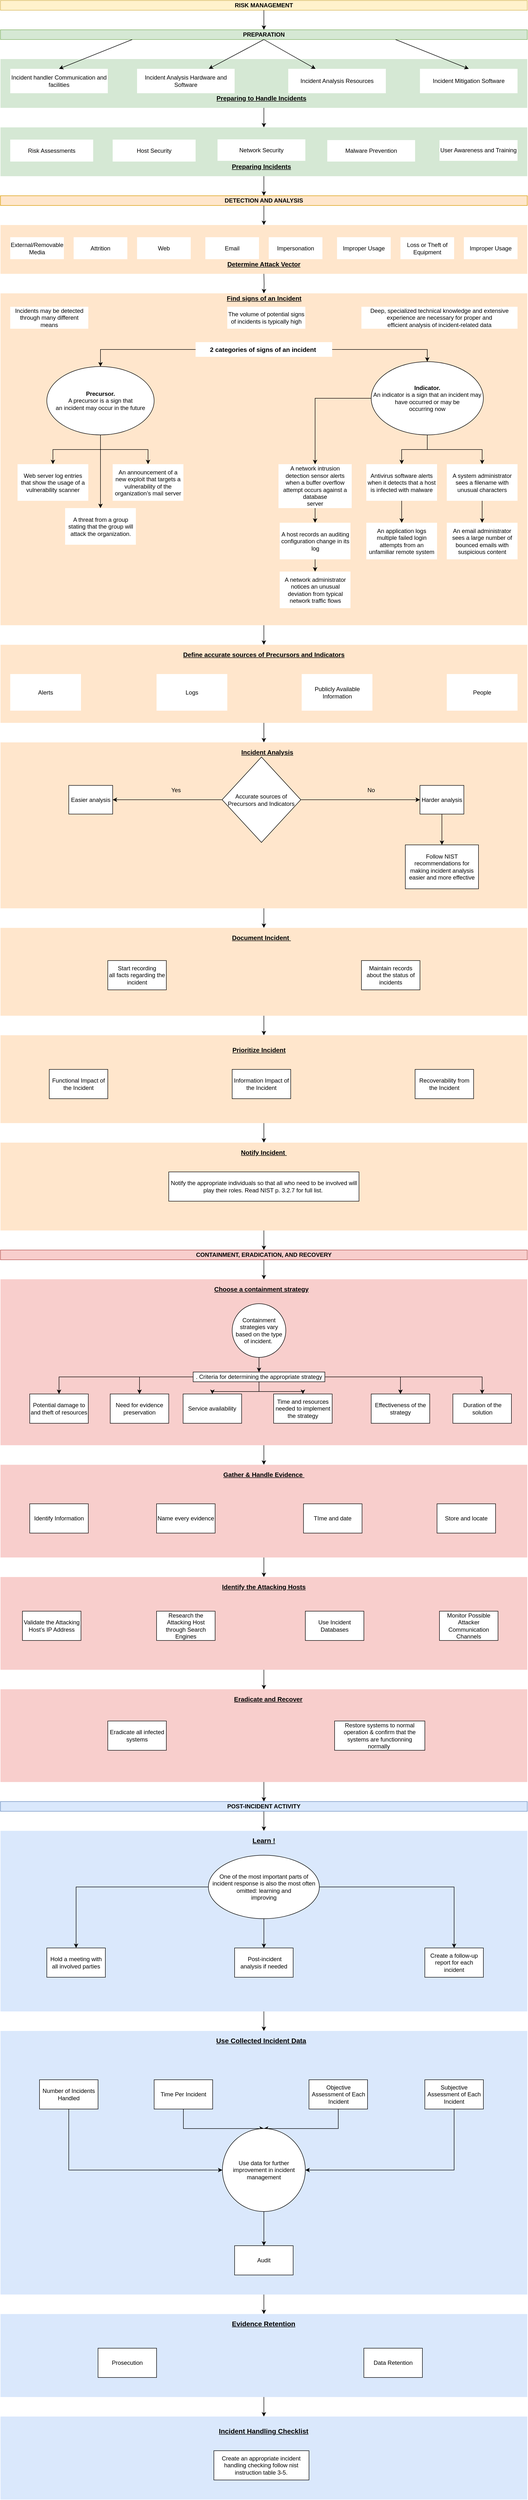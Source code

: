 <mxfile version="15.2.7" type="github" pages="2">
  <diagram id="2HpPP-bICAGdmHpTmiFh" name="Page-1">
    <mxGraphModel dx="1185" dy="635" grid="1" gridSize="10" guides="1" tooltips="1" connect="1" arrows="1" fold="1" page="1" pageScale="1" pageWidth="1169" pageHeight="827" math="0" shadow="0">
      <root>
        <mxCell id="0" />
        <mxCell id="1" parent="0" />
        <mxCell id="R-Eaw4uN9UbWOstKoqbW-2" value="&lt;b&gt;RISK MANAGEMENT&lt;/b&gt;" style="text;html=1;align=center;verticalAlign=middle;whiteSpace=wrap;rounded=0;fillColor=#fff2cc;strokeColor=#d6b656;" parent="1" vertex="1">
          <mxGeometry x="40" y="40" width="1080" height="20" as="geometry" />
        </mxCell>
        <mxCell id="R-Eaw4uN9UbWOstKoqbW-4" value="" style="endArrow=classic;html=1;exitX=0.5;exitY=1;exitDx=0;exitDy=0;entryX=0.5;entryY=0;entryDx=0;entryDy=0;" parent="1" source="R-Eaw4uN9UbWOstKoqbW-2" target="R-Eaw4uN9UbWOstKoqbW-5" edge="1">
          <mxGeometry width="50" height="50" relative="1" as="geometry">
            <mxPoint x="320" y="80" as="sourcePoint" />
            <mxPoint x="320" y="100" as="targetPoint" />
          </mxGeometry>
        </mxCell>
        <mxCell id="R-Eaw4uN9UbWOstKoqbW-5" value="&lt;b&gt;&lt;font style=&quot;font-size: 12px&quot;&gt;PREPARATION&lt;/font&gt;&lt;/b&gt;" style="text;html=1;align=center;verticalAlign=middle;whiteSpace=wrap;rounded=0;fillColor=#d5e8d4;strokeColor=#82b366;" parent="1" vertex="1">
          <mxGeometry x="40" y="100" width="1080" height="20" as="geometry" />
        </mxCell>
        <mxCell id="iwnnFERjuLGPFcT2uMJZ-8" value="" style="rounded=0;whiteSpace=wrap;html=1;strokeColor=none;fillColor=#d5e8d4;" parent="1" vertex="1">
          <mxGeometry x="40" y="160" width="1080" height="100" as="geometry" />
        </mxCell>
        <mxCell id="R-Eaw4uN9UbWOstKoqbW-8" value="Incident handler Communication and facilities" style="text;html=1;align=center;verticalAlign=middle;whiteSpace=wrap;rounded=0;fillColor=default;strokeColor=none;" parent="1" vertex="1">
          <mxGeometry x="60" y="180" width="200" height="50" as="geometry" />
        </mxCell>
        <mxCell id="R-Eaw4uN9UbWOstKoqbW-11" value="Incident Analysis Hardware and Software" style="text;html=1;align=center;verticalAlign=middle;whiteSpace=wrap;rounded=0;fillColor=default;strokeColor=none;" parent="1" vertex="1">
          <mxGeometry x="320" y="180" width="200" height="50" as="geometry" />
        </mxCell>
        <mxCell id="R-Eaw4uN9UbWOstKoqbW-12" value="Incident Analysis Resources" style="text;html=1;align=center;verticalAlign=middle;whiteSpace=wrap;rounded=0;fillColor=default;strokeColor=none;" parent="1" vertex="1">
          <mxGeometry x="630" y="180" width="200" height="50" as="geometry" />
        </mxCell>
        <mxCell id="R-Eaw4uN9UbWOstKoqbW-13" value="Incident Mitigation Software" style="text;html=1;align=center;verticalAlign=middle;whiteSpace=wrap;rounded=0;fillColor=default;strokeColor=none;" parent="1" vertex="1">
          <mxGeometry x="900" y="180" width="200" height="50" as="geometry" />
        </mxCell>
        <mxCell id="iwnnFERjuLGPFcT2uMJZ-1" value="" style="endArrow=classic;html=1;entryX=0.5;entryY=0;entryDx=0;entryDy=0;exitX=0.25;exitY=1;exitDx=0;exitDy=0;" parent="1" source="R-Eaw4uN9UbWOstKoqbW-5" target="R-Eaw4uN9UbWOstKoqbW-8" edge="1">
          <mxGeometry width="50" height="50" relative="1" as="geometry">
            <mxPoint x="110" y="122" as="sourcePoint" />
            <mxPoint x="210" y="130" as="targetPoint" />
          </mxGeometry>
        </mxCell>
        <mxCell id="iwnnFERjuLGPFcT2uMJZ-2" value="" style="endArrow=classic;html=1;exitX=0.5;exitY=1;exitDx=0;exitDy=0;" parent="1" source="R-Eaw4uN9UbWOstKoqbW-5" target="R-Eaw4uN9UbWOstKoqbW-11" edge="1">
          <mxGeometry width="50" height="50" relative="1" as="geometry">
            <mxPoint x="379.58" y="120" as="sourcePoint" />
            <mxPoint x="380" y="178" as="targetPoint" />
          </mxGeometry>
        </mxCell>
        <mxCell id="iwnnFERjuLGPFcT2uMJZ-3" value="" style="endArrow=classic;html=1;exitX=0.5;exitY=1;exitDx=0;exitDy=0;" parent="1" source="R-Eaw4uN9UbWOstKoqbW-5" target="R-Eaw4uN9UbWOstKoqbW-12" edge="1">
          <mxGeometry width="50" height="50" relative="1" as="geometry">
            <mxPoint x="580" y="140" as="sourcePoint" />
            <mxPoint x="730" y="178" as="targetPoint" />
          </mxGeometry>
        </mxCell>
        <mxCell id="iwnnFERjuLGPFcT2uMJZ-4" value="" style="endArrow=classic;html=1;exitX=0.75;exitY=1;exitDx=0;exitDy=0;entryX=0.5;entryY=0;entryDx=0;entryDy=0;" parent="1" source="R-Eaw4uN9UbWOstKoqbW-5" target="R-Eaw4uN9UbWOstKoqbW-13" edge="1">
          <mxGeometry width="50" height="50" relative="1" as="geometry">
            <mxPoint x="1049.58" y="122" as="sourcePoint" />
            <mxPoint x="1049.58" y="180" as="targetPoint" />
          </mxGeometry>
        </mxCell>
        <mxCell id="iwnnFERjuLGPFcT2uMJZ-9" value="&lt;b&gt;&lt;font style=&quot;font-size: 13px&quot;&gt;&lt;u&gt;Preparing to Handle Incidents&lt;/u&gt;&lt;/font&gt;&lt;br&gt;&lt;/b&gt;" style="text;html=1;strokeColor=none;fillColor=none;align=center;verticalAlign=middle;whiteSpace=wrap;rounded=0;" parent="1" vertex="1">
          <mxGeometry x="460" y="230" width="230" height="20" as="geometry" />
        </mxCell>
        <mxCell id="hXuzACPKQtS0b_j040UV-15" style="edgeStyle=orthogonalEdgeStyle;rounded=0;orthogonalLoop=1;jettySize=auto;html=1;" edge="1" parent="1" source="hXuzACPKQtS0b_j040UV-2" target="hXuzACPKQtS0b_j040UV-13">
          <mxGeometry relative="1" as="geometry" />
        </mxCell>
        <mxCell id="hXuzACPKQtS0b_j040UV-2" value="" style="rounded=0;whiteSpace=wrap;html=1;strokeColor=none;fillColor=#d5e8d4;" vertex="1" parent="1">
          <mxGeometry x="40" y="300" width="1080" height="100" as="geometry" />
        </mxCell>
        <mxCell id="hXuzACPKQtS0b_j040UV-3" value="" style="endArrow=classic;html=1;entryX=0.5;entryY=0;entryDx=0;entryDy=0;exitX=0.5;exitY=1;exitDx=0;exitDy=0;" edge="1" parent="1" source="iwnnFERjuLGPFcT2uMJZ-8" target="hXuzACPKQtS0b_j040UV-2">
          <mxGeometry width="50" height="50" relative="1" as="geometry">
            <mxPoint x="590" y="270" as="sourcePoint" />
            <mxPoint x="570" y="320" as="targetPoint" />
          </mxGeometry>
        </mxCell>
        <mxCell id="hXuzACPKQtS0b_j040UV-8" value="Risk Assessments" style="text;html=1;align=center;verticalAlign=middle;whiteSpace=wrap;rounded=0;fillColor=default;strokeColor=none;" vertex="1" parent="1">
          <mxGeometry x="60" y="325" width="170" height="45" as="geometry" />
        </mxCell>
        <mxCell id="hXuzACPKQtS0b_j040UV-9" value="Host Security" style="text;html=1;align=center;verticalAlign=middle;whiteSpace=wrap;rounded=0;fillColor=default;strokeColor=none;" vertex="1" parent="1">
          <mxGeometry x="270" y="325" width="170" height="45" as="geometry" />
        </mxCell>
        <mxCell id="hXuzACPKQtS0b_j040UV-10" value="Network Security" style="text;html=1;align=center;verticalAlign=middle;whiteSpace=wrap;rounded=0;fillColor=default;strokeColor=none;" vertex="1" parent="1">
          <mxGeometry x="485" y="324.5" width="180" height="44" as="geometry" />
        </mxCell>
        <mxCell id="hXuzACPKQtS0b_j040UV-11" value="Malware Prevention" style="text;html=1;align=center;verticalAlign=middle;whiteSpace=wrap;rounded=0;fillColor=default;strokeColor=none;" vertex="1" parent="1">
          <mxGeometry x="710" y="326" width="180" height="44" as="geometry" />
        </mxCell>
        <mxCell id="hXuzACPKQtS0b_j040UV-12" value="User Awareness and Training" style="text;html=1;align=center;verticalAlign=middle;whiteSpace=wrap;rounded=0;fillColor=default;strokeColor=none;" vertex="1" parent="1">
          <mxGeometry x="940" y="326" width="160" height="42.5" as="geometry" />
        </mxCell>
        <mxCell id="hXuzACPKQtS0b_j040UV-16" value="" style="edgeStyle=orthogonalEdgeStyle;rounded=0;orthogonalLoop=1;jettySize=auto;html=1;" edge="1" parent="1" source="hXuzACPKQtS0b_j040UV-13" target="hXuzACPKQtS0b_j040UV-14">
          <mxGeometry relative="1" as="geometry" />
        </mxCell>
        <mxCell id="hXuzACPKQtS0b_j040UV-13" value="&lt;b&gt;&lt;font style=&quot;font-size: 12px&quot;&gt;DETECTION AND ANALYSIS&lt;/font&gt;&lt;/b&gt;" style="text;html=1;align=center;verticalAlign=middle;whiteSpace=wrap;rounded=0;fillColor=#ffe6cc;strokeColor=#d79b00;" vertex="1" parent="1">
          <mxGeometry x="40" y="440" width="1080" height="20" as="geometry" />
        </mxCell>
        <mxCell id="hXuzACPKQtS0b_j040UV-17" value="&lt;b&gt;&lt;font style=&quot;font-size: 13px&quot;&gt;&lt;u&gt;Preparing Incidents&lt;/u&gt;&lt;/font&gt;&lt;br&gt;&lt;/b&gt;" style="text;html=1;strokeColor=none;fillColor=none;align=center;verticalAlign=middle;whiteSpace=wrap;rounded=0;" vertex="1" parent="1">
          <mxGeometry x="460" y="370" width="230" height="20" as="geometry" />
        </mxCell>
        <mxCell id="hXuzACPKQtS0b_j040UV-14" value="" style="rounded=0;whiteSpace=wrap;html=1;strokeColor=none;fillColor=#ffe6cc;" vertex="1" parent="1">
          <mxGeometry x="40" y="500" width="1080" height="100" as="geometry" />
        </mxCell>
        <mxCell id="hXuzACPKQtS0b_j040UV-18" value="&lt;b&gt;&lt;u&gt;&lt;font style=&quot;font-size: 13px&quot;&gt;Determine Attack Vector&lt;/font&gt;&lt;/u&gt;&lt;/b&gt;" style="text;html=1;strokeColor=none;fillColor=none;align=center;verticalAlign=middle;whiteSpace=wrap;rounded=0;" vertex="1" parent="1">
          <mxGeometry x="496.25" y="570" width="167.5" height="20" as="geometry" />
        </mxCell>
        <mxCell id="hXuzACPKQtS0b_j040UV-19" value="External/Removable Media" style="text;html=1;align=center;verticalAlign=middle;whiteSpace=wrap;rounded=0;fillColor=default;strokeColor=none;" vertex="1" parent="1">
          <mxGeometry x="60" y="525" width="110" height="45" as="geometry" />
        </mxCell>
        <mxCell id="hXuzACPKQtS0b_j040UV-20" value="Attrition" style="text;html=1;align=center;verticalAlign=middle;whiteSpace=wrap;rounded=0;fillColor=default;strokeColor=none;" vertex="1" parent="1">
          <mxGeometry x="190" y="525" width="110" height="45" as="geometry" />
        </mxCell>
        <mxCell id="hXuzACPKQtS0b_j040UV-21" value="Web" style="text;html=1;align=center;verticalAlign=middle;whiteSpace=wrap;rounded=0;fillColor=default;strokeColor=none;" vertex="1" parent="1">
          <mxGeometry x="320" y="525" width="110" height="45" as="geometry" />
        </mxCell>
        <mxCell id="hXuzACPKQtS0b_j040UV-22" value="Email" style="text;html=1;align=center;verticalAlign=middle;whiteSpace=wrap;rounded=0;fillColor=default;strokeColor=none;" vertex="1" parent="1">
          <mxGeometry x="460" y="525" width="110" height="45" as="geometry" />
        </mxCell>
        <mxCell id="hXuzACPKQtS0b_j040UV-23" value="Impersonation" style="text;html=1;align=center;verticalAlign=middle;whiteSpace=wrap;rounded=0;fillColor=default;strokeColor=none;" vertex="1" parent="1">
          <mxGeometry x="590" y="525" width="110" height="45" as="geometry" />
        </mxCell>
        <mxCell id="hXuzACPKQtS0b_j040UV-24" value="Improper Usage" style="text;html=1;align=center;verticalAlign=middle;whiteSpace=wrap;rounded=0;fillColor=default;strokeColor=none;" vertex="1" parent="1">
          <mxGeometry x="730" y="525" width="110" height="45" as="geometry" />
        </mxCell>
        <mxCell id="hXuzACPKQtS0b_j040UV-25" value="Loss or Theft of Equipment" style="text;html=1;align=center;verticalAlign=middle;whiteSpace=wrap;rounded=0;fillColor=default;strokeColor=none;" vertex="1" parent="1">
          <mxGeometry x="860" y="525" width="110" height="45" as="geometry" />
        </mxCell>
        <mxCell id="hXuzACPKQtS0b_j040UV-26" value="Improper Usage" style="text;html=1;align=center;verticalAlign=middle;whiteSpace=wrap;rounded=0;fillColor=default;strokeColor=none;" vertex="1" parent="1">
          <mxGeometry x="990" y="525" width="110" height="45" as="geometry" />
        </mxCell>
        <mxCell id="hXuzACPKQtS0b_j040UV-66" value="" style="edgeStyle=orthogonalEdgeStyle;rounded=0;orthogonalLoop=1;jettySize=auto;html=1;" edge="1" parent="1" source="hXuzACPKQtS0b_j040UV-27" target="hXuzACPKQtS0b_j040UV-62">
          <mxGeometry relative="1" as="geometry" />
        </mxCell>
        <mxCell id="hXuzACPKQtS0b_j040UV-27" value="" style="rounded=0;whiteSpace=wrap;html=1;strokeColor=none;fillColor=#ffe6cc;" vertex="1" parent="1">
          <mxGeometry x="40" y="640" width="1080" height="680" as="geometry" />
        </mxCell>
        <mxCell id="hXuzACPKQtS0b_j040UV-29" style="edgeStyle=orthogonalEdgeStyle;rounded=0;orthogonalLoop=1;jettySize=auto;html=1;entryX=0.5;entryY=0;entryDx=0;entryDy=0;" edge="1" parent="1" target="hXuzACPKQtS0b_j040UV-27">
          <mxGeometry relative="1" as="geometry">
            <mxPoint x="580" y="600" as="sourcePoint" />
            <mxPoint x="590" y="450" as="targetPoint" />
          </mxGeometry>
        </mxCell>
        <mxCell id="hXuzACPKQtS0b_j040UV-30" value="&lt;b&gt;&lt;u&gt;&lt;font style=&quot;font-size: 13px&quot;&gt;Find signs of an Incident&lt;/font&gt;&lt;/u&gt;&lt;/b&gt;" style="text;html=1;strokeColor=none;fillColor=none;align=center;verticalAlign=middle;whiteSpace=wrap;rounded=0;" vertex="1" parent="1">
          <mxGeometry x="498.75" y="640" width="162.5" height="20" as="geometry" />
        </mxCell>
        <mxCell id="hXuzACPKQtS0b_j040UV-31" value="Incidents may be detected through many different means" style="text;html=1;align=center;verticalAlign=middle;whiteSpace=wrap;rounded=0;fillColor=default;strokeColor=none;" vertex="1" parent="1">
          <mxGeometry x="60" y="667.5" width="160" height="45" as="geometry" />
        </mxCell>
        <mxCell id="hXuzACPKQtS0b_j040UV-32" value="The volume of potential signs of incidents is typically high" style="text;html=1;align=center;verticalAlign=middle;whiteSpace=wrap;rounded=0;fillColor=default;strokeColor=none;" vertex="1" parent="1">
          <mxGeometry x="505" y="667.5" width="160" height="45" as="geometry" />
        </mxCell>
        <mxCell id="hXuzACPKQtS0b_j040UV-33" value="Deep, specialized technical knowledge and extensive experience are necessary for proper and&lt;br/&gt;efficient analysis of incident-related data" style="text;html=1;align=center;verticalAlign=middle;whiteSpace=wrap;rounded=0;fillColor=default;strokeColor=none;" vertex="1" parent="1">
          <mxGeometry x="780" y="667.5" width="320" height="45" as="geometry" />
        </mxCell>
        <mxCell id="hXuzACPKQtS0b_j040UV-41" style="edgeStyle=orthogonalEdgeStyle;rounded=0;orthogonalLoop=1;jettySize=auto;html=1;" edge="1" parent="1" source="hXuzACPKQtS0b_j040UV-34" target="hXuzACPKQtS0b_j040UV-40">
          <mxGeometry relative="1" as="geometry" />
        </mxCell>
        <mxCell id="hXuzACPKQtS0b_j040UV-44" style="edgeStyle=orthogonalEdgeStyle;rounded=0;orthogonalLoop=1;jettySize=auto;html=1;entryX=0.5;entryY=0;entryDx=0;entryDy=0;" edge="1" parent="1" source="hXuzACPKQtS0b_j040UV-34" target="hXuzACPKQtS0b_j040UV-42">
          <mxGeometry relative="1" as="geometry" />
        </mxCell>
        <mxCell id="hXuzACPKQtS0b_j040UV-45" style="edgeStyle=orthogonalEdgeStyle;rounded=0;orthogonalLoop=1;jettySize=auto;html=1;" edge="1" parent="1" source="hXuzACPKQtS0b_j040UV-34" target="hXuzACPKQtS0b_j040UV-43">
          <mxGeometry relative="1" as="geometry" />
        </mxCell>
        <mxCell id="hXuzACPKQtS0b_j040UV-34" value="&lt;b&gt;Precursor. &lt;br&gt;&lt;/b&gt;A precursor is a sign that&lt;br&gt;an incident may occur in the future" style="ellipse;whiteSpace=wrap;html=1;" vertex="1" parent="1">
          <mxGeometry x="135" y="790" width="220" height="140" as="geometry" />
        </mxCell>
        <mxCell id="hXuzACPKQtS0b_j040UV-47" style="edgeStyle=orthogonalEdgeStyle;rounded=0;orthogonalLoop=1;jettySize=auto;html=1;entryX=0.5;entryY=0;entryDx=0;entryDy=0;" edge="1" parent="1" source="hXuzACPKQtS0b_j040UV-35" target="hXuzACPKQtS0b_j040UV-46">
          <mxGeometry relative="1" as="geometry" />
        </mxCell>
        <mxCell id="hXuzACPKQtS0b_j040UV-52" style="edgeStyle=orthogonalEdgeStyle;rounded=0;orthogonalLoop=1;jettySize=auto;html=1;entryX=0.5;entryY=0;entryDx=0;entryDy=0;" edge="1" parent="1" source="hXuzACPKQtS0b_j040UV-35" target="hXuzACPKQtS0b_j040UV-48">
          <mxGeometry relative="1" as="geometry" />
        </mxCell>
        <mxCell id="hXuzACPKQtS0b_j040UV-53" style="edgeStyle=orthogonalEdgeStyle;rounded=0;orthogonalLoop=1;jettySize=auto;html=1;entryX=0.5;entryY=0;entryDx=0;entryDy=0;" edge="1" parent="1" source="hXuzACPKQtS0b_j040UV-35" target="hXuzACPKQtS0b_j040UV-50">
          <mxGeometry relative="1" as="geometry" />
        </mxCell>
        <mxCell id="hXuzACPKQtS0b_j040UV-55" style="edgeStyle=orthogonalEdgeStyle;rounded=0;orthogonalLoop=1;jettySize=auto;html=1;entryX=0.5;entryY=0;entryDx=0;entryDy=0;startArrow=none;" edge="1" parent="1" source="hXuzACPKQtS0b_j040UV-46" target="hXuzACPKQtS0b_j040UV-51">
          <mxGeometry relative="1" as="geometry" />
        </mxCell>
        <mxCell id="hXuzACPKQtS0b_j040UV-35" value="&lt;b&gt;Indicator.&lt;/b&gt; &lt;br&gt;An indicator is a sign that an incident may have occurred or may be&lt;br&gt;occurring now" style="ellipse;whiteSpace=wrap;html=1;" vertex="1" parent="1">
          <mxGeometry x="800" y="780" width="230" height="150" as="geometry" />
        </mxCell>
        <mxCell id="hXuzACPKQtS0b_j040UV-38" style="edgeStyle=orthogonalEdgeStyle;rounded=0;orthogonalLoop=1;jettySize=auto;html=1;" edge="1" parent="1" source="hXuzACPKQtS0b_j040UV-37" target="hXuzACPKQtS0b_j040UV-34">
          <mxGeometry relative="1" as="geometry" />
        </mxCell>
        <mxCell id="hXuzACPKQtS0b_j040UV-39" style="edgeStyle=orthogonalEdgeStyle;rounded=0;orthogonalLoop=1;jettySize=auto;html=1;entryX=0.5;entryY=0;entryDx=0;entryDy=0;" edge="1" parent="1" source="hXuzACPKQtS0b_j040UV-37" target="hXuzACPKQtS0b_j040UV-35">
          <mxGeometry relative="1" as="geometry" />
        </mxCell>
        <mxCell id="hXuzACPKQtS0b_j040UV-37" value="&lt;b&gt;&lt;font style=&quot;font-size: 13px&quot;&gt;2 categories of signs of an incident&amp;nbsp;&lt;/font&gt;&lt;/b&gt;" style="text;html=1;strokeColor=none;fillColor=default;align=center;verticalAlign=middle;whiteSpace=wrap;rounded=0;" vertex="1" parent="1">
          <mxGeometry x="440" y="740" width="280" height="30" as="geometry" />
        </mxCell>
        <mxCell id="hXuzACPKQtS0b_j040UV-40" value="Web server log entries that show the usage of a vulnerability scanner" style="rounded=0;whiteSpace=wrap;html=1;fillColor=default;strokeColor=none;" vertex="1" parent="1">
          <mxGeometry x="75" y="990" width="145" height="75" as="geometry" />
        </mxCell>
        <mxCell id="hXuzACPKQtS0b_j040UV-42" value="An announcement of a new exploit that targets a vulnerability of the organization’s mail server" style="rounded=0;whiteSpace=wrap;html=1;fillColor=default;strokeColor=none;" vertex="1" parent="1">
          <mxGeometry x="270" y="990" width="145" height="75" as="geometry" />
        </mxCell>
        <mxCell id="hXuzACPKQtS0b_j040UV-43" value="A threat from a group stating that the group will attack the organization." style="rounded=0;whiteSpace=wrap;html=1;fillColor=default;strokeColor=none;" vertex="1" parent="1">
          <mxGeometry x="172.5" y="1080" width="145" height="75" as="geometry" />
        </mxCell>
        <mxCell id="hXuzACPKQtS0b_j040UV-60" value="" style="edgeStyle=orthogonalEdgeStyle;rounded=0;orthogonalLoop=1;jettySize=auto;html=1;" edge="1" parent="1" source="hXuzACPKQtS0b_j040UV-48" target="hXuzACPKQtS0b_j040UV-49">
          <mxGeometry relative="1" as="geometry" />
        </mxCell>
        <mxCell id="hXuzACPKQtS0b_j040UV-48" value="Antivirus software alerts when it detects that a host is infected with malware" style="rounded=0;whiteSpace=wrap;html=1;fillColor=default;strokeColor=none;" vertex="1" parent="1">
          <mxGeometry x="790" y="990" width="145" height="75" as="geometry" />
        </mxCell>
        <mxCell id="hXuzACPKQtS0b_j040UV-49" value="An application logs multiple failed login attempts from an unfamiliar remote system" style="rounded=0;whiteSpace=wrap;html=1;fillColor=default;strokeColor=none;" vertex="1" parent="1">
          <mxGeometry x="790" y="1110" width="145" height="75" as="geometry" />
        </mxCell>
        <mxCell id="hXuzACPKQtS0b_j040UV-61" value="" style="edgeStyle=orthogonalEdgeStyle;rounded=0;orthogonalLoop=1;jettySize=auto;html=1;" edge="1" parent="1" source="hXuzACPKQtS0b_j040UV-50" target="hXuzACPKQtS0b_j040UV-57">
          <mxGeometry relative="1" as="geometry" />
        </mxCell>
        <mxCell id="hXuzACPKQtS0b_j040UV-50" value="A system administrator sees a filename with unusual characters" style="rounded=0;whiteSpace=wrap;html=1;fillColor=default;strokeColor=none;" vertex="1" parent="1">
          <mxGeometry x="955" y="990" width="145" height="75" as="geometry" />
        </mxCell>
        <mxCell id="hXuzACPKQtS0b_j040UV-59" value="" style="edgeStyle=orthogonalEdgeStyle;rounded=0;orthogonalLoop=1;jettySize=auto;html=1;" edge="1" parent="1" source="hXuzACPKQtS0b_j040UV-51" target="hXuzACPKQtS0b_j040UV-58">
          <mxGeometry relative="1" as="geometry" />
        </mxCell>
        <mxCell id="hXuzACPKQtS0b_j040UV-51" value="A host records an auditing configuration change in its log" style="rounded=0;whiteSpace=wrap;html=1;fillColor=default;strokeColor=none;" vertex="1" parent="1">
          <mxGeometry x="612.5" y="1110" width="145" height="75" as="geometry" />
        </mxCell>
        <mxCell id="hXuzACPKQtS0b_j040UV-46" value="A network intrusion detection sensor alerts when a buffer overflow attempt occurs against a database&lt;br/&gt;server" style="rounded=0;whiteSpace=wrap;html=1;fillColor=default;strokeColor=none;" vertex="1" parent="1">
          <mxGeometry x="610" y="990" width="150" height="90" as="geometry" />
        </mxCell>
        <mxCell id="hXuzACPKQtS0b_j040UV-56" value="" style="edgeStyle=orthogonalEdgeStyle;rounded=0;orthogonalLoop=1;jettySize=auto;html=1;entryX=0.5;entryY=0;entryDx=0;entryDy=0;endArrow=none;" edge="1" parent="1" source="hXuzACPKQtS0b_j040UV-35" target="hXuzACPKQtS0b_j040UV-46">
          <mxGeometry relative="1" as="geometry">
            <mxPoint x="800" y="855" as="sourcePoint" />
            <mxPoint x="682.5" y="1100" as="targetPoint" />
          </mxGeometry>
        </mxCell>
        <mxCell id="hXuzACPKQtS0b_j040UV-57" value="An email administrator sees a large number of bounced emails with suspicious content" style="rounded=0;whiteSpace=wrap;html=1;fillColor=default;strokeColor=none;" vertex="1" parent="1">
          <mxGeometry x="955" y="1110" width="145" height="75" as="geometry" />
        </mxCell>
        <mxCell id="hXuzACPKQtS0b_j040UV-58" value="A network administrator notices an unusual deviation from typical network traffic flows" style="rounded=0;whiteSpace=wrap;html=1;fillColor=default;strokeColor=none;" vertex="1" parent="1">
          <mxGeometry x="612.5" y="1210" width="145" height="75" as="geometry" />
        </mxCell>
        <mxCell id="hXuzACPKQtS0b_j040UV-72" value="" style="edgeStyle=orthogonalEdgeStyle;rounded=0;orthogonalLoop=1;jettySize=auto;html=1;" edge="1" parent="1" source="hXuzACPKQtS0b_j040UV-62" target="hXuzACPKQtS0b_j040UV-71">
          <mxGeometry relative="1" as="geometry" />
        </mxCell>
        <mxCell id="hXuzACPKQtS0b_j040UV-62" value="" style="rounded=0;whiteSpace=wrap;html=1;strokeColor=none;fillColor=#ffe6cc;" vertex="1" parent="1">
          <mxGeometry x="40" y="1360" width="1080" height="160" as="geometry" />
        </mxCell>
        <mxCell id="hXuzACPKQtS0b_j040UV-63" value="&lt;b&gt;&lt;font style=&quot;font-size: 13px&quot;&gt;&lt;u&gt;Define accurate sources of Precursors and Indicators&lt;/u&gt;&lt;/font&gt;&lt;/b&gt;" style="text;html=1;strokeColor=none;fillColor=none;align=center;verticalAlign=middle;whiteSpace=wrap;rounded=0;" vertex="1" parent="1">
          <mxGeometry x="407.19" y="1370" width="345.62" height="20" as="geometry" />
        </mxCell>
        <mxCell id="hXuzACPKQtS0b_j040UV-67" value="Alerts" style="rounded=0;whiteSpace=wrap;html=1;fillColor=default;strokeColor=none;" vertex="1" parent="1">
          <mxGeometry x="60" y="1420" width="145" height="75" as="geometry" />
        </mxCell>
        <mxCell id="hXuzACPKQtS0b_j040UV-68" value="Logs" style="rounded=0;whiteSpace=wrap;html=1;fillColor=default;strokeColor=none;" vertex="1" parent="1">
          <mxGeometry x="360" y="1420" width="145" height="75" as="geometry" />
        </mxCell>
        <mxCell id="hXuzACPKQtS0b_j040UV-69" value="Publicly Available Information" style="rounded=0;whiteSpace=wrap;html=1;fillColor=default;strokeColor=none;" vertex="1" parent="1">
          <mxGeometry x="657.5" y="1420" width="145" height="75" as="geometry" />
        </mxCell>
        <mxCell id="hXuzACPKQtS0b_j040UV-70" value="People" style="rounded=0;whiteSpace=wrap;html=1;fillColor=default;strokeColor=none;" vertex="1" parent="1">
          <mxGeometry x="955" y="1420" width="145" height="75" as="geometry" />
        </mxCell>
        <mxCell id="hXuzACPKQtS0b_j040UV-94" value="" style="edgeStyle=orthogonalEdgeStyle;rounded=0;orthogonalLoop=1;jettySize=auto;html=1;" edge="1" parent="1" source="hXuzACPKQtS0b_j040UV-71" target="hXuzACPKQtS0b_j040UV-88">
          <mxGeometry relative="1" as="geometry" />
        </mxCell>
        <mxCell id="hXuzACPKQtS0b_j040UV-71" value="" style="rounded=0;whiteSpace=wrap;html=1;strokeColor=none;fillColor=#ffe6cc;" vertex="1" parent="1">
          <mxGeometry x="40" y="1560" width="1080" height="340" as="geometry" />
        </mxCell>
        <mxCell id="hXuzACPKQtS0b_j040UV-73" value="&lt;span style=&quot;font-size: 13px&quot;&gt;&lt;b&gt;&lt;u&gt;Incident Analysis&lt;/u&gt;&lt;/b&gt;&lt;/span&gt;" style="text;html=1;strokeColor=none;fillColor=none;align=center;verticalAlign=middle;whiteSpace=wrap;rounded=0;" vertex="1" parent="1">
          <mxGeometry x="414.38" y="1570" width="345.62" height="20" as="geometry" />
        </mxCell>
        <mxCell id="hXuzACPKQtS0b_j040UV-75" value="Easier analysis" style="rounded=0;whiteSpace=wrap;html=1;fillColor=default;" vertex="1" parent="1">
          <mxGeometry x="180" y="1648.13" width="90" height="58.75" as="geometry" />
        </mxCell>
        <mxCell id="hXuzACPKQtS0b_j040UV-78" style="edgeStyle=orthogonalEdgeStyle;rounded=0;orthogonalLoop=1;jettySize=auto;html=1;" edge="1" parent="1" source="hXuzACPKQtS0b_j040UV-77" target="hXuzACPKQtS0b_j040UV-75">
          <mxGeometry relative="1" as="geometry" />
        </mxCell>
        <mxCell id="hXuzACPKQtS0b_j040UV-82" style="edgeStyle=orthogonalEdgeStyle;rounded=0;orthogonalLoop=1;jettySize=auto;html=1;entryX=0;entryY=0.5;entryDx=0;entryDy=0;" edge="1" parent="1" source="hXuzACPKQtS0b_j040UV-77" target="hXuzACPKQtS0b_j040UV-79">
          <mxGeometry relative="1" as="geometry" />
        </mxCell>
        <mxCell id="hXuzACPKQtS0b_j040UV-77" value="Accurate sources of Precursors and Indicators" style="rhombus;whiteSpace=wrap;html=1;fillColor=default;" vertex="1" parent="1">
          <mxGeometry x="494.29" y="1590" width="161.41" height="175" as="geometry" />
        </mxCell>
        <mxCell id="hXuzACPKQtS0b_j040UV-86" value="" style="edgeStyle=orthogonalEdgeStyle;rounded=0;orthogonalLoop=1;jettySize=auto;html=1;" edge="1" parent="1" source="hXuzACPKQtS0b_j040UV-79" target="hXuzACPKQtS0b_j040UV-85">
          <mxGeometry relative="1" as="geometry" />
        </mxCell>
        <mxCell id="hXuzACPKQtS0b_j040UV-79" value="Harder analysis" style="rounded=0;whiteSpace=wrap;html=1;fillColor=default;" vertex="1" parent="1">
          <mxGeometry x="900" y="1648.13" width="90" height="58.75" as="geometry" />
        </mxCell>
        <mxCell id="hXuzACPKQtS0b_j040UV-83" value="Yes" style="text;html=1;strokeColor=none;fillColor=none;align=center;verticalAlign=middle;whiteSpace=wrap;rounded=0;" vertex="1" parent="1">
          <mxGeometry x="380" y="1648.13" width="40" height="20" as="geometry" />
        </mxCell>
        <mxCell id="hXuzACPKQtS0b_j040UV-84" value="No" style="text;html=1;strokeColor=none;fillColor=none;align=center;verticalAlign=middle;whiteSpace=wrap;rounded=0;" vertex="1" parent="1">
          <mxGeometry x="780" y="1648.13" width="40" height="20" as="geometry" />
        </mxCell>
        <mxCell id="hXuzACPKQtS0b_j040UV-85" value="Follow NIST recommendations for making incident analysis easier and more effective" style="rounded=0;whiteSpace=wrap;html=1;fillColor=default;" vertex="1" parent="1">
          <mxGeometry x="870" y="1770" width="150" height="90" as="geometry" />
        </mxCell>
        <mxCell id="hXuzACPKQtS0b_j040UV-96" value="" style="edgeStyle=orthogonalEdgeStyle;rounded=0;orthogonalLoop=1;jettySize=auto;html=1;" edge="1" parent="1" source="hXuzACPKQtS0b_j040UV-88" target="hXuzACPKQtS0b_j040UV-95">
          <mxGeometry relative="1" as="geometry" />
        </mxCell>
        <mxCell id="hXuzACPKQtS0b_j040UV-88" value="" style="rounded=0;whiteSpace=wrap;html=1;strokeColor=none;fillColor=#ffe6cc;" vertex="1" parent="1">
          <mxGeometry x="40" y="1940" width="1080" height="180" as="geometry" />
        </mxCell>
        <mxCell id="hXuzACPKQtS0b_j040UV-89" value="&lt;span style=&quot;font-size: 13px&quot;&gt;&lt;b&gt;&lt;u&gt;Document Incident&amp;nbsp;&lt;/u&gt;&lt;/b&gt;&lt;/span&gt;" style="text;html=1;strokeColor=none;fillColor=none;align=center;verticalAlign=middle;whiteSpace=wrap;rounded=0;" vertex="1" parent="1">
          <mxGeometry x="402.18" y="1950" width="345.62" height="20" as="geometry" />
        </mxCell>
        <mxCell id="hXuzACPKQtS0b_j040UV-105" value="" style="edgeStyle=orthogonalEdgeStyle;rounded=0;orthogonalLoop=1;jettySize=auto;html=1;" edge="1" parent="1" source="hXuzACPKQtS0b_j040UV-95" target="hXuzACPKQtS0b_j040UV-104">
          <mxGeometry relative="1" as="geometry" />
        </mxCell>
        <mxCell id="hXuzACPKQtS0b_j040UV-95" value="" style="rounded=0;whiteSpace=wrap;html=1;strokeColor=none;fillColor=#ffe6cc;" vertex="1" parent="1">
          <mxGeometry x="40" y="2160" width="1080" height="180" as="geometry" />
        </mxCell>
        <mxCell id="hXuzACPKQtS0b_j040UV-98" value="Functional Impact of the Incident" style="rounded=0;whiteSpace=wrap;html=1;fillColor=default;" vertex="1" parent="1">
          <mxGeometry x="140" y="2230" width="120" height="60" as="geometry" />
        </mxCell>
        <mxCell id="hXuzACPKQtS0b_j040UV-99" value="Information Impact of the Incident" style="rounded=0;whiteSpace=wrap;html=1;fillColor=default;" vertex="1" parent="1">
          <mxGeometry x="515" y="2230" width="120" height="60" as="geometry" />
        </mxCell>
        <mxCell id="hXuzACPKQtS0b_j040UV-100" value="Recoverability from the Incident" style="rounded=0;whiteSpace=wrap;html=1;fillColor=default;" vertex="1" parent="1">
          <mxGeometry x="890" y="2230" width="120" height="60" as="geometry" />
        </mxCell>
        <mxCell id="hXuzACPKQtS0b_j040UV-102" value="Start recording&lt;br/&gt;all facts regarding the incident" style="rounded=0;whiteSpace=wrap;html=1;fillColor=default;" vertex="1" parent="1">
          <mxGeometry x="260" y="2007" width="120" height="60" as="geometry" />
        </mxCell>
        <mxCell id="hXuzACPKQtS0b_j040UV-103" value="Maintain records about the status of incidents" style="rounded=0;whiteSpace=wrap;html=1;fillColor=default;" vertex="1" parent="1">
          <mxGeometry x="780" y="2007" width="120" height="60" as="geometry" />
        </mxCell>
        <mxCell id="hXuzACPKQtS0b_j040UV-110" value="" style="edgeStyle=orthogonalEdgeStyle;rounded=0;orthogonalLoop=1;jettySize=auto;html=1;" edge="1" parent="1" source="hXuzACPKQtS0b_j040UV-104" target="hXuzACPKQtS0b_j040UV-109">
          <mxGeometry relative="1" as="geometry" />
        </mxCell>
        <mxCell id="hXuzACPKQtS0b_j040UV-104" value="" style="rounded=0;whiteSpace=wrap;html=1;strokeColor=none;fillColor=#ffe6cc;" vertex="1" parent="1">
          <mxGeometry x="40" y="2380" width="1080" height="180" as="geometry" />
        </mxCell>
        <mxCell id="hXuzACPKQtS0b_j040UV-106" value="&lt;span style=&quot;font-size: 13px&quot;&gt;&lt;b&gt;&lt;u&gt;Prioritize Incident&lt;/u&gt;&lt;/b&gt;&lt;/span&gt;" style="text;html=1;strokeColor=none;fillColor=none;align=center;verticalAlign=middle;whiteSpace=wrap;rounded=0;" vertex="1" parent="1">
          <mxGeometry x="397.19" y="2180" width="345.62" height="20" as="geometry" />
        </mxCell>
        <mxCell id="hXuzACPKQtS0b_j040UV-107" value="&lt;b&gt;&lt;u&gt;&lt;font style=&quot;font-size: 13px&quot;&gt;Notify Incident&amp;nbsp;&lt;/font&gt;&lt;/u&gt;&lt;/b&gt;" style="text;html=1;strokeColor=none;fillColor=none;align=center;verticalAlign=middle;whiteSpace=wrap;rounded=0;" vertex="1" parent="1">
          <mxGeometry x="530" y="2390" width="100" height="20" as="geometry" />
        </mxCell>
        <mxCell id="hXuzACPKQtS0b_j040UV-108" value="Notify the appropriate individuals so that all who need to be involved will play their roles. Read NIST p. 3.2.7 for full list.&amp;nbsp;" style="rounded=0;whiteSpace=wrap;html=1;fillColor=default;" vertex="1" parent="1">
          <mxGeometry x="385" y="2440" width="390" height="60" as="geometry" />
        </mxCell>
        <mxCell id="hXuzACPKQtS0b_j040UV-131" style="edgeStyle=orthogonalEdgeStyle;rounded=0;orthogonalLoop=1;jettySize=auto;html=1;entryX=0.5;entryY=0;entryDx=0;entryDy=0;" edge="1" parent="1" source="hXuzACPKQtS0b_j040UV-109" target="hXuzACPKQtS0b_j040UV-111">
          <mxGeometry relative="1" as="geometry" />
        </mxCell>
        <mxCell id="hXuzACPKQtS0b_j040UV-109" value="&lt;b&gt;CONTAINMENT, ERADICATION, AND RECOVERY&lt;/b&gt;" style="text;html=1;align=center;verticalAlign=middle;whiteSpace=wrap;rounded=0;fillColor=#f8cecc;strokeColor=#b85450;" vertex="1" parent="1">
          <mxGeometry x="40" y="2600" width="1080" height="20" as="geometry" />
        </mxCell>
        <mxCell id="hXuzACPKQtS0b_j040UV-133" value="" style="edgeStyle=orthogonalEdgeStyle;rounded=0;orthogonalLoop=1;jettySize=auto;html=1;" edge="1" parent="1" source="hXuzACPKQtS0b_j040UV-111" target="hXuzACPKQtS0b_j040UV-132">
          <mxGeometry relative="1" as="geometry" />
        </mxCell>
        <mxCell id="hXuzACPKQtS0b_j040UV-111" value="" style="rounded=0;whiteSpace=wrap;html=1;strokeColor=none;fillColor=#f8cecc;" vertex="1" parent="1">
          <mxGeometry x="40" y="2660" width="1080" height="340" as="geometry" />
        </mxCell>
        <mxCell id="hXuzACPKQtS0b_j040UV-112" value="&lt;b&gt;&lt;u&gt;&lt;font style=&quot;font-size: 13px&quot;&gt;Choose a containment strategy&lt;/font&gt;&lt;/u&gt;&lt;/b&gt;" style="text;html=1;strokeColor=none;fillColor=none;align=center;verticalAlign=middle;whiteSpace=wrap;rounded=0;" vertex="1" parent="1">
          <mxGeometry x="469.99" y="2670" width="210" height="20" as="geometry" />
        </mxCell>
        <mxCell id="hXuzACPKQtS0b_j040UV-116" value="" style="edgeStyle=orthogonalEdgeStyle;rounded=0;orthogonalLoop=1;jettySize=auto;html=1;" edge="1" parent="1" source="hXuzACPKQtS0b_j040UV-114" target="hXuzACPKQtS0b_j040UV-115">
          <mxGeometry relative="1" as="geometry" />
        </mxCell>
        <mxCell id="hXuzACPKQtS0b_j040UV-114" value="&lt;span&gt;Containment strategies vary based on the type of incident.&amp;nbsp;&lt;/span&gt;" style="ellipse;whiteSpace=wrap;html=1;aspect=fixed;fillColor=default;" vertex="1" parent="1">
          <mxGeometry x="515" y="2710" width="110" height="110" as="geometry" />
        </mxCell>
        <mxCell id="hXuzACPKQtS0b_j040UV-123" style="edgeStyle=orthogonalEdgeStyle;rounded=0;orthogonalLoop=1;jettySize=auto;html=1;entryX=0.5;entryY=0;entryDx=0;entryDy=0;" edge="1" parent="1" source="hXuzACPKQtS0b_j040UV-115" target="hXuzACPKQtS0b_j040UV-117">
          <mxGeometry relative="1" as="geometry" />
        </mxCell>
        <mxCell id="hXuzACPKQtS0b_j040UV-124" style="edgeStyle=orthogonalEdgeStyle;rounded=0;orthogonalLoop=1;jettySize=auto;html=1;" edge="1" parent="1" source="hXuzACPKQtS0b_j040UV-115" target="hXuzACPKQtS0b_j040UV-118">
          <mxGeometry relative="1" as="geometry" />
        </mxCell>
        <mxCell id="hXuzACPKQtS0b_j040UV-125" style="edgeStyle=orthogonalEdgeStyle;rounded=0;orthogonalLoop=1;jettySize=auto;html=1;entryX=0.5;entryY=0;entryDx=0;entryDy=0;" edge="1" parent="1" source="hXuzACPKQtS0b_j040UV-115" target="hXuzACPKQtS0b_j040UV-119">
          <mxGeometry relative="1" as="geometry" />
        </mxCell>
        <mxCell id="hXuzACPKQtS0b_j040UV-126" style="edgeStyle=orthogonalEdgeStyle;rounded=0;orthogonalLoop=1;jettySize=auto;html=1;entryX=0.5;entryY=0;entryDx=0;entryDy=0;" edge="1" parent="1" source="hXuzACPKQtS0b_j040UV-115" target="hXuzACPKQtS0b_j040UV-121">
          <mxGeometry relative="1" as="geometry" />
        </mxCell>
        <mxCell id="hXuzACPKQtS0b_j040UV-128" style="edgeStyle=orthogonalEdgeStyle;rounded=0;orthogonalLoop=1;jettySize=auto;html=1;entryX=0.5;entryY=0;entryDx=0;entryDy=0;" edge="1" parent="1" source="hXuzACPKQtS0b_j040UV-115" target="hXuzACPKQtS0b_j040UV-120">
          <mxGeometry relative="1" as="geometry" />
        </mxCell>
        <mxCell id="hXuzACPKQtS0b_j040UV-130" style="edgeStyle=orthogonalEdgeStyle;rounded=0;orthogonalLoop=1;jettySize=auto;html=1;entryX=0.5;entryY=0;entryDx=0;entryDy=0;" edge="1" parent="1" source="hXuzACPKQtS0b_j040UV-115" target="hXuzACPKQtS0b_j040UV-122">
          <mxGeometry relative="1" as="geometry" />
        </mxCell>
        <mxCell id="hXuzACPKQtS0b_j040UV-115" value=". Criteria for determining the appropriate strategy" style="rounded=0;whiteSpace=wrap;html=1;fillColor=default;" vertex="1" parent="1">
          <mxGeometry x="435" y="2850" width="270" height="20" as="geometry" />
        </mxCell>
        <mxCell id="hXuzACPKQtS0b_j040UV-117" value="Potential damage to and theft of resources" style="rounded=0;whiteSpace=wrap;html=1;fillColor=default;" vertex="1" parent="1">
          <mxGeometry x="100" y="2895" width="120" height="60" as="geometry" />
        </mxCell>
        <mxCell id="hXuzACPKQtS0b_j040UV-118" value="Need for evidence preservation" style="rounded=0;whiteSpace=wrap;html=1;fillColor=default;" vertex="1" parent="1">
          <mxGeometry x="265" y="2895" width="120" height="60" as="geometry" />
        </mxCell>
        <mxCell id="hXuzACPKQtS0b_j040UV-119" value="Service availability" style="rounded=0;whiteSpace=wrap;html=1;fillColor=default;" vertex="1" parent="1">
          <mxGeometry x="414.38" y="2895" width="120" height="60" as="geometry" />
        </mxCell>
        <mxCell id="hXuzACPKQtS0b_j040UV-120" value="Effectiveness of the strategy" style="rounded=0;whiteSpace=wrap;html=1;fillColor=default;" vertex="1" parent="1">
          <mxGeometry x="800" y="2895" width="120" height="60" as="geometry" />
        </mxCell>
        <mxCell id="hXuzACPKQtS0b_j040UV-121" value="Time and resources needed to implement the strategy" style="rounded=0;whiteSpace=wrap;html=1;fillColor=default;" vertex="1" parent="1">
          <mxGeometry x="600" y="2895" width="120" height="60" as="geometry" />
        </mxCell>
        <mxCell id="hXuzACPKQtS0b_j040UV-122" value="Duration of the solution " style="rounded=0;whiteSpace=wrap;html=1;fillColor=default;" vertex="1" parent="1">
          <mxGeometry x="967.5" y="2895" width="120" height="60" as="geometry" />
        </mxCell>
        <mxCell id="hXuzACPKQtS0b_j040UV-146" style="edgeStyle=orthogonalEdgeStyle;rounded=0;orthogonalLoop=1;jettySize=auto;html=1;entryX=0.5;entryY=0;entryDx=0;entryDy=0;" edge="1" parent="1" source="hXuzACPKQtS0b_j040UV-132" target="hXuzACPKQtS0b_j040UV-140">
          <mxGeometry relative="1" as="geometry" />
        </mxCell>
        <mxCell id="hXuzACPKQtS0b_j040UV-132" value="" style="rounded=0;whiteSpace=wrap;html=1;strokeColor=none;fillColor=#f8cecc;" vertex="1" parent="1">
          <mxGeometry x="40" y="3040" width="1080" height="190" as="geometry" />
        </mxCell>
        <mxCell id="hXuzACPKQtS0b_j040UV-134" value="&lt;u&gt;&lt;b&gt;&lt;font style=&quot;font-size: 13px&quot;&gt;Gather &amp;amp; Handle Evidence&amp;nbsp;&lt;/font&gt;&lt;/b&gt;&lt;/u&gt;" style="text;html=1;strokeColor=none;fillColor=none;align=center;verticalAlign=middle;whiteSpace=wrap;rounded=0;" vertex="1" parent="1">
          <mxGeometry x="495" y="3050" width="170" height="20" as="geometry" />
        </mxCell>
        <mxCell id="hXuzACPKQtS0b_j040UV-135" value="Identify Information" style="rounded=0;whiteSpace=wrap;html=1;fillColor=default;" vertex="1" parent="1">
          <mxGeometry x="100" y="3120" width="120" height="60" as="geometry" />
        </mxCell>
        <mxCell id="hXuzACPKQtS0b_j040UV-136" value="Name every evidence" style="rounded=0;whiteSpace=wrap;html=1;fillColor=default;" vertex="1" parent="1">
          <mxGeometry x="360" y="3120" width="120" height="60" as="geometry" />
        </mxCell>
        <mxCell id="hXuzACPKQtS0b_j040UV-138" value="TIme and date" style="rounded=0;whiteSpace=wrap;html=1;fillColor=default;" vertex="1" parent="1">
          <mxGeometry x="661.25" y="3120" width="120" height="60" as="geometry" />
        </mxCell>
        <mxCell id="hXuzACPKQtS0b_j040UV-139" value="Store and locate" style="rounded=0;whiteSpace=wrap;html=1;fillColor=default;" vertex="1" parent="1">
          <mxGeometry x="935" y="3120" width="120" height="60" as="geometry" />
        </mxCell>
        <mxCell id="hXuzACPKQtS0b_j040UV-151" style="edgeStyle=orthogonalEdgeStyle;rounded=0;orthogonalLoop=1;jettySize=auto;html=1;entryX=0.5;entryY=0;entryDx=0;entryDy=0;" edge="1" parent="1" source="hXuzACPKQtS0b_j040UV-140" target="hXuzACPKQtS0b_j040UV-147">
          <mxGeometry relative="1" as="geometry" />
        </mxCell>
        <mxCell id="hXuzACPKQtS0b_j040UV-140" value="" style="rounded=0;whiteSpace=wrap;html=1;strokeColor=none;fillColor=#f8cecc;" vertex="1" parent="1">
          <mxGeometry x="40" y="3270" width="1080" height="190" as="geometry" />
        </mxCell>
        <mxCell id="hXuzACPKQtS0b_j040UV-141" value="&lt;u&gt;&lt;b&gt;&lt;font style=&quot;font-size: 13px&quot;&gt;Identify the Attacking Hosts&lt;/font&gt;&lt;/b&gt;&lt;/u&gt;" style="text;html=1;strokeColor=none;fillColor=none;align=center;verticalAlign=middle;whiteSpace=wrap;rounded=0;" vertex="1" parent="1">
          <mxGeometry x="489.99" y="3280" width="180.01" height="20" as="geometry" />
        </mxCell>
        <mxCell id="hXuzACPKQtS0b_j040UV-142" value="Validate the Attacking Host’s IP Address" style="rounded=0;whiteSpace=wrap;html=1;fillColor=default;" vertex="1" parent="1">
          <mxGeometry x="85" y="3340" width="120" height="60" as="geometry" />
        </mxCell>
        <mxCell id="hXuzACPKQtS0b_j040UV-143" value="Research the Attacking Host through Search Engines" style="rounded=0;whiteSpace=wrap;html=1;fillColor=default;" vertex="1" parent="1">
          <mxGeometry x="360" y="3340" width="120" height="60" as="geometry" />
        </mxCell>
        <mxCell id="hXuzACPKQtS0b_j040UV-144" value="Use Incident Databases" style="rounded=0;whiteSpace=wrap;html=1;fillColor=default;" vertex="1" parent="1">
          <mxGeometry x="665" y="3340" width="120" height="60" as="geometry" />
        </mxCell>
        <mxCell id="hXuzACPKQtS0b_j040UV-145" value="Monitor Possible Attacker Communication Channels" style="rounded=0;whiteSpace=wrap;html=1;fillColor=default;" vertex="1" parent="1">
          <mxGeometry x="940" y="3340" width="120" height="60" as="geometry" />
        </mxCell>
        <mxCell id="hXuzACPKQtS0b_j040UV-153" value="" style="edgeStyle=orthogonalEdgeStyle;rounded=0;orthogonalLoop=1;jettySize=auto;html=1;" edge="1" parent="1" source="hXuzACPKQtS0b_j040UV-147" target="hXuzACPKQtS0b_j040UV-152">
          <mxGeometry relative="1" as="geometry" />
        </mxCell>
        <mxCell id="hXuzACPKQtS0b_j040UV-147" value="" style="rounded=0;whiteSpace=wrap;html=1;strokeColor=none;fillColor=#f8cecc;" vertex="1" parent="1">
          <mxGeometry x="40" y="3500" width="1080" height="190" as="geometry" />
        </mxCell>
        <mxCell id="hXuzACPKQtS0b_j040UV-149" value="Eradicate all infected systems" style="rounded=0;whiteSpace=wrap;html=1;fillColor=default;" vertex="1" parent="1">
          <mxGeometry x="260" y="3565" width="120" height="60" as="geometry" />
        </mxCell>
        <mxCell id="hXuzACPKQtS0b_j040UV-150" value="Restore systems to normal operation &amp;amp; confirm that the systems are functionning normally&amp;nbsp;" style="rounded=0;whiteSpace=wrap;html=1;fillColor=default;" vertex="1" parent="1">
          <mxGeometry x="725" y="3565" width="185" height="60" as="geometry" />
        </mxCell>
        <mxCell id="hXuzACPKQtS0b_j040UV-157" value="" style="edgeStyle=orthogonalEdgeStyle;rounded=0;orthogonalLoop=1;jettySize=auto;html=1;" edge="1" parent="1" source="hXuzACPKQtS0b_j040UV-152" target="hXuzACPKQtS0b_j040UV-154">
          <mxGeometry relative="1" as="geometry" />
        </mxCell>
        <mxCell id="hXuzACPKQtS0b_j040UV-152" value="&lt;b&gt;POST-INCIDENT ACTIVITY&lt;/b&gt;" style="text;html=1;align=center;verticalAlign=middle;whiteSpace=wrap;rounded=0;fillColor=#dae8fc;strokeColor=#6c8ebf;" vertex="1" parent="1">
          <mxGeometry x="40" y="3730" width="1080" height="20" as="geometry" />
        </mxCell>
        <mxCell id="hXuzACPKQtS0b_j040UV-185" style="edgeStyle=orthogonalEdgeStyle;rounded=0;orthogonalLoop=1;jettySize=auto;html=1;entryX=0.5;entryY=0;entryDx=0;entryDy=0;" edge="1" parent="1" source="hXuzACPKQtS0b_j040UV-154" target="hXuzACPKQtS0b_j040UV-166">
          <mxGeometry relative="1" as="geometry" />
        </mxCell>
        <mxCell id="hXuzACPKQtS0b_j040UV-154" value="" style="rounded=0;whiteSpace=wrap;html=1;strokeColor=none;fillColor=#dae8fc;" vertex="1" parent="1">
          <mxGeometry x="40" y="3790" width="1080" height="370" as="geometry" />
        </mxCell>
        <mxCell id="hXuzACPKQtS0b_j040UV-155" value="&lt;u&gt;&lt;b&gt;&lt;font style=&quot;font-size: 13px&quot;&gt;Eradicate and Recover&lt;/font&gt;&lt;/b&gt;&lt;/u&gt;" style="text;html=1;strokeColor=none;fillColor=none;align=center;verticalAlign=middle;whiteSpace=wrap;rounded=0;" vertex="1" parent="1">
          <mxGeometry x="498.75" y="3510" width="180.01" height="20" as="geometry" />
        </mxCell>
        <mxCell id="hXuzACPKQtS0b_j040UV-158" value="&lt;b&gt;&lt;u&gt;&lt;font style=&quot;font-size: 14px&quot;&gt;Learn !&lt;/font&gt;&lt;/u&gt;&lt;/b&gt;" style="text;html=1;strokeColor=none;fillColor=none;align=center;verticalAlign=middle;whiteSpace=wrap;rounded=0;" vertex="1" parent="1">
          <mxGeometry x="554.99" y="3800" width="50.01" height="20" as="geometry" />
        </mxCell>
        <mxCell id="hXuzACPKQtS0b_j040UV-161" style="edgeStyle=orthogonalEdgeStyle;rounded=0;orthogonalLoop=1;jettySize=auto;html=1;entryX=0.5;entryY=0;entryDx=0;entryDy=0;" edge="1" parent="1" source="hXuzACPKQtS0b_j040UV-159" target="hXuzACPKQtS0b_j040UV-160">
          <mxGeometry relative="1" as="geometry" />
        </mxCell>
        <mxCell id="hXuzACPKQtS0b_j040UV-163" style="edgeStyle=orthogonalEdgeStyle;rounded=0;orthogonalLoop=1;jettySize=auto;html=1;entryX=0.5;entryY=0;entryDx=0;entryDy=0;" edge="1" parent="1" source="hXuzACPKQtS0b_j040UV-159" target="hXuzACPKQtS0b_j040UV-162">
          <mxGeometry relative="1" as="geometry" />
        </mxCell>
        <mxCell id="hXuzACPKQtS0b_j040UV-165" style="edgeStyle=orthogonalEdgeStyle;rounded=0;orthogonalLoop=1;jettySize=auto;html=1;" edge="1" parent="1" source="hXuzACPKQtS0b_j040UV-159" target="hXuzACPKQtS0b_j040UV-164">
          <mxGeometry relative="1" as="geometry" />
        </mxCell>
        <mxCell id="hXuzACPKQtS0b_j040UV-159" value="One of the most important parts of incident response is also the most often omitted: learning and&lt;br/&gt;improving" style="ellipse;whiteSpace=wrap;html=1;fillColor=default;" vertex="1" parent="1">
          <mxGeometry x="466.25" y="3840" width="227.51" height="130" as="geometry" />
        </mxCell>
        <mxCell id="hXuzACPKQtS0b_j040UV-160" value="Hold a meeting with all involved parties" style="rounded=0;whiteSpace=wrap;html=1;fillColor=default;" vertex="1" parent="1">
          <mxGeometry x="135" y="4030" width="120" height="60" as="geometry" />
        </mxCell>
        <mxCell id="hXuzACPKQtS0b_j040UV-162" value="&amp;nbsp;Post-incident analysis if needed" style="rounded=0;whiteSpace=wrap;html=1;fillColor=default;" vertex="1" parent="1">
          <mxGeometry x="520" y="4030" width="120" height="60" as="geometry" />
        </mxCell>
        <mxCell id="hXuzACPKQtS0b_j040UV-164" value="Create a follow-up report for each incident" style="rounded=0;whiteSpace=wrap;html=1;fillColor=default;" vertex="1" parent="1">
          <mxGeometry x="910" y="4030" width="120" height="60" as="geometry" />
        </mxCell>
        <mxCell id="hXuzACPKQtS0b_j040UV-181" value="" style="edgeStyle=orthogonalEdgeStyle;rounded=0;orthogonalLoop=1;jettySize=auto;html=1;" edge="1" parent="1" source="hXuzACPKQtS0b_j040UV-166" target="hXuzACPKQtS0b_j040UV-180">
          <mxGeometry relative="1" as="geometry" />
        </mxCell>
        <mxCell id="hXuzACPKQtS0b_j040UV-166" value="" style="rounded=0;whiteSpace=wrap;html=1;strokeColor=none;fillColor=#dae8fc;" vertex="1" parent="1">
          <mxGeometry x="39.99" y="4200" width="1080" height="540" as="geometry" />
        </mxCell>
        <mxCell id="hXuzACPKQtS0b_j040UV-167" value="&lt;b&gt;&lt;u&gt;&lt;font style=&quot;font-size: 14px&quot;&gt;Use Collected Incident Data&lt;/font&gt;&lt;/u&gt;&lt;/b&gt;" style="text;html=1;strokeColor=none;fillColor=none;align=center;verticalAlign=middle;whiteSpace=wrap;rounded=0;" vertex="1" parent="1">
          <mxGeometry x="477.49" y="4210" width="195.01" height="20" as="geometry" />
        </mxCell>
        <mxCell id="hXuzACPKQtS0b_j040UV-174" style="edgeStyle=orthogonalEdgeStyle;rounded=0;orthogonalLoop=1;jettySize=auto;html=1;entryX=0;entryY=0.5;entryDx=0;entryDy=0;" edge="1" parent="1" source="hXuzACPKQtS0b_j040UV-168" target="hXuzACPKQtS0b_j040UV-172">
          <mxGeometry relative="1" as="geometry">
            <Array as="points">
              <mxPoint x="180" y="4485" />
            </Array>
          </mxGeometry>
        </mxCell>
        <mxCell id="hXuzACPKQtS0b_j040UV-168" value="Number of Incidents Handled" style="rounded=0;whiteSpace=wrap;html=1;fillColor=default;" vertex="1" parent="1">
          <mxGeometry x="120" y="4300" width="120" height="60" as="geometry" />
        </mxCell>
        <mxCell id="hXuzACPKQtS0b_j040UV-175" style="edgeStyle=orthogonalEdgeStyle;rounded=0;orthogonalLoop=1;jettySize=auto;html=1;entryX=0.5;entryY=0;entryDx=0;entryDy=0;" edge="1" parent="1" source="hXuzACPKQtS0b_j040UV-169" target="hXuzACPKQtS0b_j040UV-172">
          <mxGeometry relative="1" as="geometry">
            <Array as="points">
              <mxPoint x="415" y="4400" />
            </Array>
          </mxGeometry>
        </mxCell>
        <mxCell id="hXuzACPKQtS0b_j040UV-169" value="Time Per Incident" style="rounded=0;whiteSpace=wrap;html=1;fillColor=default;" vertex="1" parent="1">
          <mxGeometry x="355" y="4300" width="120" height="60" as="geometry" />
        </mxCell>
        <mxCell id="hXuzACPKQtS0b_j040UV-176" style="edgeStyle=orthogonalEdgeStyle;rounded=0;orthogonalLoop=1;jettySize=auto;html=1;entryX=0.5;entryY=0;entryDx=0;entryDy=0;" edge="1" parent="1" source="hXuzACPKQtS0b_j040UV-170" target="hXuzACPKQtS0b_j040UV-172">
          <mxGeometry relative="1" as="geometry">
            <Array as="points">
              <mxPoint x="733" y="4400" />
            </Array>
          </mxGeometry>
        </mxCell>
        <mxCell id="hXuzACPKQtS0b_j040UV-170" value="Objective Assessment of Each Incident" style="rounded=0;whiteSpace=wrap;html=1;fillColor=default;" vertex="1" parent="1">
          <mxGeometry x="672.5" y="4300" width="120" height="60" as="geometry" />
        </mxCell>
        <mxCell id="hXuzACPKQtS0b_j040UV-177" style="edgeStyle=orthogonalEdgeStyle;rounded=0;orthogonalLoop=1;jettySize=auto;html=1;entryX=1;entryY=0.5;entryDx=0;entryDy=0;" edge="1" parent="1" source="hXuzACPKQtS0b_j040UV-171" target="hXuzACPKQtS0b_j040UV-172">
          <mxGeometry relative="1" as="geometry">
            <Array as="points">
              <mxPoint x="970" y="4485" />
            </Array>
          </mxGeometry>
        </mxCell>
        <mxCell id="hXuzACPKQtS0b_j040UV-171" value="Subjective Assessment of Each Incident" style="rounded=0;whiteSpace=wrap;html=1;fillColor=default;" vertex="1" parent="1">
          <mxGeometry x="910" y="4300" width="120" height="60" as="geometry" />
        </mxCell>
        <mxCell id="hXuzACPKQtS0b_j040UV-179" style="edgeStyle=orthogonalEdgeStyle;rounded=0;orthogonalLoop=1;jettySize=auto;html=1;entryX=0.5;entryY=0;entryDx=0;entryDy=0;" edge="1" parent="1" source="hXuzACPKQtS0b_j040UV-172" target="hXuzACPKQtS0b_j040UV-178">
          <mxGeometry relative="1" as="geometry" />
        </mxCell>
        <mxCell id="hXuzACPKQtS0b_j040UV-172" value="Use data for further improvement in incident management" style="ellipse;whiteSpace=wrap;html=1;aspect=fixed;fillColor=default;" vertex="1" parent="1">
          <mxGeometry x="494.99" y="4400" width="170" height="170" as="geometry" />
        </mxCell>
        <mxCell id="hXuzACPKQtS0b_j040UV-178" value="Audit" style="rounded=0;whiteSpace=wrap;html=1;fillColor=default;" vertex="1" parent="1">
          <mxGeometry x="519.99" y="4640" width="120" height="60" as="geometry" />
        </mxCell>
        <mxCell id="hXuzACPKQtS0b_j040UV-189" style="edgeStyle=orthogonalEdgeStyle;rounded=0;orthogonalLoop=1;jettySize=auto;html=1;entryX=0.5;entryY=0;entryDx=0;entryDy=0;" edge="1" parent="1" source="hXuzACPKQtS0b_j040UV-180" target="hXuzACPKQtS0b_j040UV-186">
          <mxGeometry relative="1" as="geometry" />
        </mxCell>
        <mxCell id="hXuzACPKQtS0b_j040UV-180" value="" style="rounded=0;whiteSpace=wrap;html=1;strokeColor=none;fillColor=#dae8fc;" vertex="1" parent="1">
          <mxGeometry x="39.99" y="4780" width="1080" height="170" as="geometry" />
        </mxCell>
        <mxCell id="hXuzACPKQtS0b_j040UV-182" value="&lt;b&gt;&lt;u&gt;&lt;font style=&quot;font-size: 14px&quot;&gt;Evidence Retention&lt;/font&gt;&lt;/u&gt;&lt;/b&gt;" style="text;html=1;strokeColor=none;fillColor=none;align=center;verticalAlign=middle;whiteSpace=wrap;rounded=0;" vertex="1" parent="1">
          <mxGeometry x="482.49" y="4790" width="195.01" height="20" as="geometry" />
        </mxCell>
        <mxCell id="hXuzACPKQtS0b_j040UV-183" value="Prosecution" style="rounded=0;whiteSpace=wrap;html=1;fillColor=default;" vertex="1" parent="1">
          <mxGeometry x="240" y="4850" width="120" height="60" as="geometry" />
        </mxCell>
        <mxCell id="hXuzACPKQtS0b_j040UV-184" value="Data Retention" style="rounded=0;whiteSpace=wrap;html=1;fillColor=default;" vertex="1" parent="1">
          <mxGeometry x="785" y="4850" width="120" height="60" as="geometry" />
        </mxCell>
        <mxCell id="hXuzACPKQtS0b_j040UV-186" value="" style="rounded=0;whiteSpace=wrap;html=1;strokeColor=none;fillColor=#dae8fc;" vertex="1" parent="1">
          <mxGeometry x="39.99" y="4990" width="1080" height="170" as="geometry" />
        </mxCell>
        <mxCell id="hXuzACPKQtS0b_j040UV-187" value="&lt;span style=&quot;font-size: 14px&quot;&gt;&lt;b&gt;&lt;u&gt;Incident Handling Checklist&lt;/u&gt;&lt;/b&gt;&lt;/span&gt;" style="text;html=1;strokeColor=none;fillColor=none;align=center;verticalAlign=middle;whiteSpace=wrap;rounded=0;" vertex="1" parent="1">
          <mxGeometry x="482.49" y="5010" width="195.01" height="20" as="geometry" />
        </mxCell>
        <mxCell id="hXuzACPKQtS0b_j040UV-188" value="Create an appropriate incident handling checking follow nist instruction table 3-5." style="rounded=0;whiteSpace=wrap;html=1;fillColor=default;" vertex="1" parent="1">
          <mxGeometry x="477.49" y="5060" width="195.01" height="60" as="geometry" />
        </mxCell>
      </root>
    </mxGraphModel>
  </diagram>
  <diagram id="h2QpLRTnuL7eqwxKNE09" name="Page-2">
    <mxGraphModel dx="1422" dy="705" grid="1" gridSize="10" guides="1" tooltips="1" connect="1" arrows="1" fold="1" page="1" pageScale="1" pageWidth="1169" pageHeight="827" math="0" shadow="0">
      <root>
        <mxCell id="JOSpV3ROqNeyWr1z_Bff-0" />
        <mxCell id="JOSpV3ROqNeyWr1z_Bff-1" parent="JOSpV3ROqNeyWr1z_Bff-0" />
      </root>
    </mxGraphModel>
  </diagram>
</mxfile>
